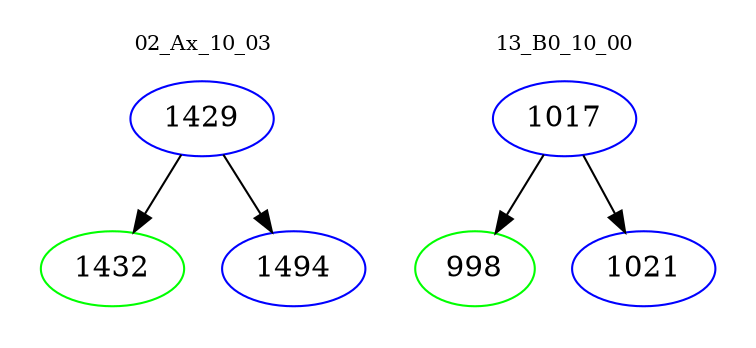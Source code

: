 digraph{
subgraph cluster_0 {
color = white
label = "02_Ax_10_03";
fontsize=10;
T0_1429 [label="1429", color="blue"]
T0_1429 -> T0_1432 [color="black"]
T0_1432 [label="1432", color="green"]
T0_1429 -> T0_1494 [color="black"]
T0_1494 [label="1494", color="blue"]
}
subgraph cluster_1 {
color = white
label = "13_B0_10_00";
fontsize=10;
T1_1017 [label="1017", color="blue"]
T1_1017 -> T1_998 [color="black"]
T1_998 [label="998", color="green"]
T1_1017 -> T1_1021 [color="black"]
T1_1021 [label="1021", color="blue"]
}
}
